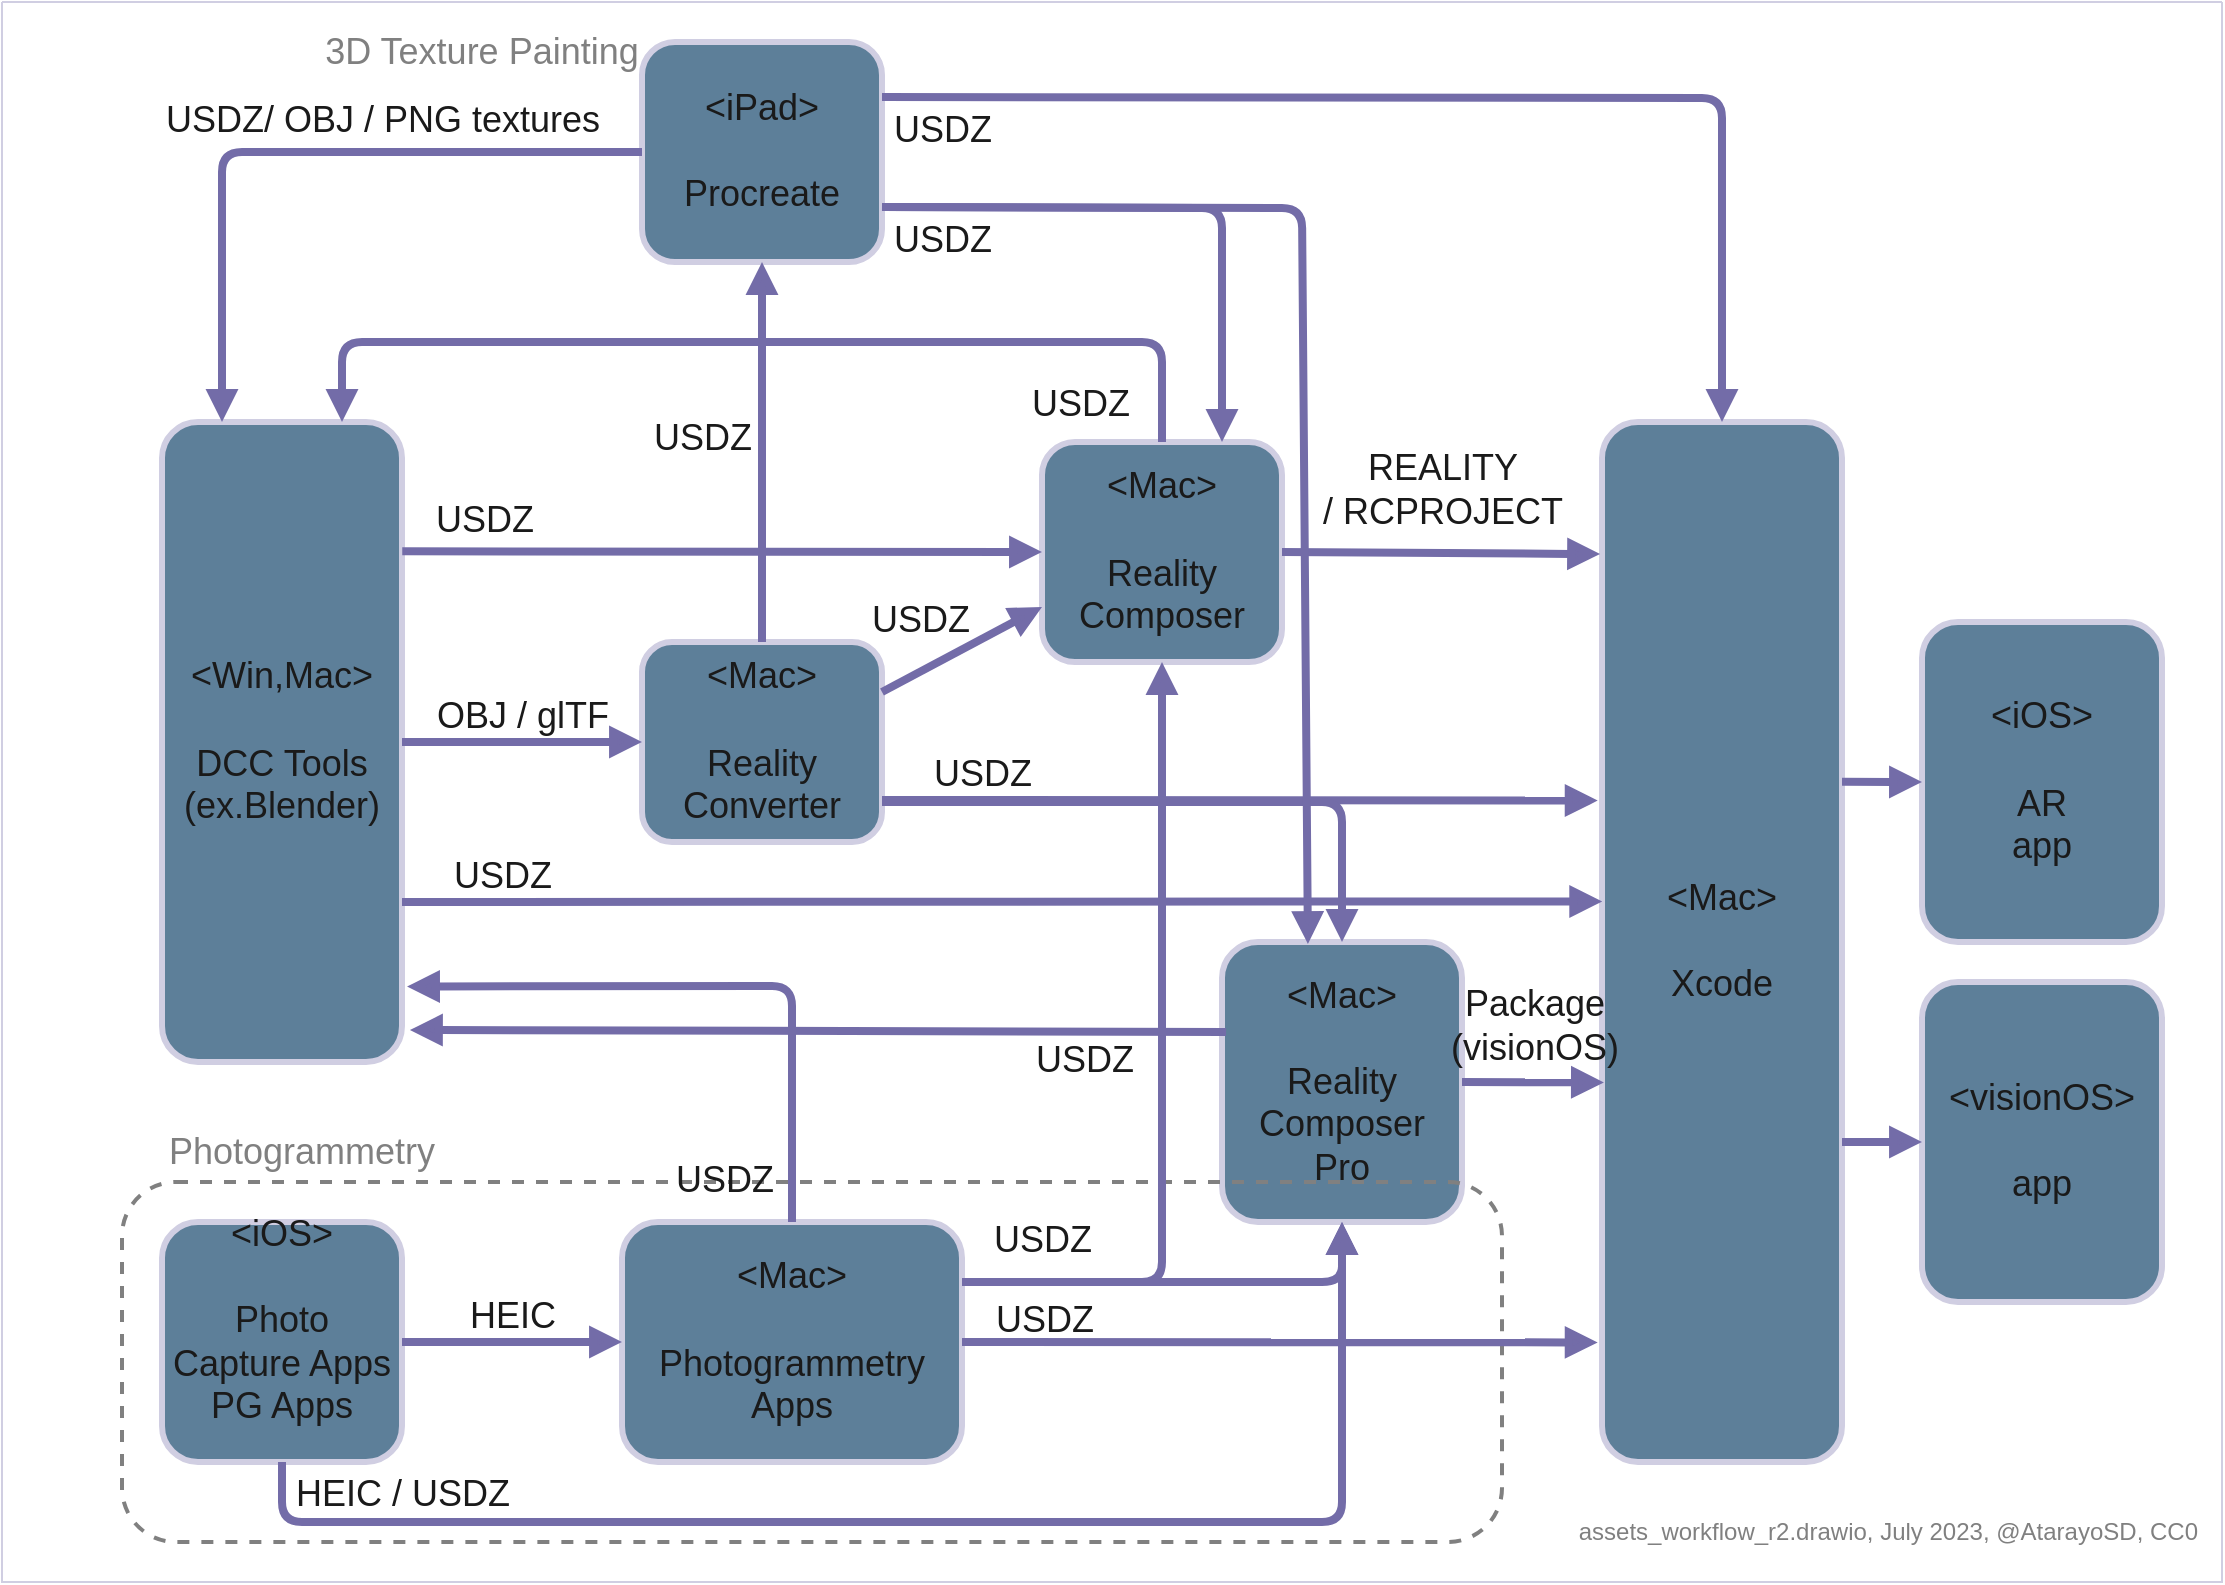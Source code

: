 <mxfile version="21.6.1" type="device">
  <diagram id="C5RBs43oDa-KdzZeNtuy" name="Page-1">
    <mxGraphModel dx="1234" dy="844" grid="1" gridSize="10" guides="1" tooltips="1" connect="1" arrows="1" fold="1" page="1" pageScale="1" pageWidth="1169" pageHeight="827" math="0" shadow="0">
      <root>
        <mxCell id="WIyWlLk6GJQsqaUBKTNV-0" />
        <mxCell id="WIyWlLk6GJQsqaUBKTNV-1" parent="WIyWlLk6GJQsqaUBKTNV-0" />
        <mxCell id="tVD_9pRI_shdXlnxGO-L-10" value="" style="swimlane;startSize=0;rounded=1;labelBackgroundColor=none;fillColor=#5D7F99;strokeColor=#D0CEE2;fontColor=#1A1A1A;" parent="WIyWlLk6GJQsqaUBKTNV-1" vertex="1">
          <mxGeometry x="40" y="20" width="1110" height="790" as="geometry" />
        </mxCell>
        <mxCell id="4o0ombR6q59JR-e9YiNX-0" value="&lt;font style=&quot;font-size: 18px&quot;&gt;&amp;lt;Mac&amp;gt;&lt;br&gt;&lt;br&gt;Reality&lt;br&gt;Composer&lt;br&gt;Pro&lt;br&gt;&lt;/font&gt;" style="rounded=1;whiteSpace=wrap;html=1;strokeWidth=3;labelBackgroundColor=none;fillColor=#5D7F99;strokeColor=#D0CEE2;fontColor=#1A1A1A;" vertex="1" parent="tVD_9pRI_shdXlnxGO-L-10">
          <mxGeometry x="610" y="470" width="120" height="140" as="geometry" />
        </mxCell>
        <mxCell id="RQq28LpHc_fImf_RmgB1-8" value="&lt;font style=&quot;font-size: 18px&quot;&gt;&amp;lt;iOS&amp;gt;&lt;br&gt;&lt;br&gt;AR&lt;br&gt;app&lt;br&gt;&lt;/font&gt;" style="rounded=1;whiteSpace=wrap;html=1;strokeWidth=3;labelBackgroundColor=none;fillColor=#5D7F99;strokeColor=#D0CEE2;fontColor=#1A1A1A;" parent="tVD_9pRI_shdXlnxGO-L-10" vertex="1">
          <mxGeometry x="960" y="310" width="120" height="160" as="geometry" />
        </mxCell>
        <mxCell id="4o0ombR6q59JR-e9YiNX-12" value="&lt;font style=&quot;font-size: 18px&quot;&gt;&amp;lt;visionOS&amp;gt;&lt;br&gt;&lt;br&gt;app&lt;br&gt;&lt;/font&gt;" style="rounded=1;whiteSpace=wrap;html=1;strokeWidth=3;labelBackgroundColor=none;fillColor=#5D7F99;strokeColor=#D0CEE2;fontColor=#1A1A1A;" vertex="1" parent="tVD_9pRI_shdXlnxGO-L-10">
          <mxGeometry x="960" y="490" width="120" height="160" as="geometry" />
        </mxCell>
        <mxCell id="4o0ombR6q59JR-e9YiNX-15" value="HEIC / USDZ" style="edgeLabel;html=1;align=center;verticalAlign=middle;resizable=0;points=[];fontSize=18;spacingBottom=23;rounded=1;labelBackgroundColor=none;fontColor=#1A1A1A;" vertex="1" connectable="0" parent="tVD_9pRI_shdXlnxGO-L-10">
          <mxGeometry x="200" y="757" as="geometry" />
        </mxCell>
        <mxCell id="RQq28LpHc_fImf_RmgB1-33" value="" style="rounded=1;whiteSpace=wrap;html=1;fontSize=18;strokeWidth=2;fillColor=none;dashed=1;labelBackgroundColor=none;strokeColor=#808080;fontColor=#1A1A1A;" parent="tVD_9pRI_shdXlnxGO-L-10" vertex="1">
          <mxGeometry x="60" y="590" width="690" height="180" as="geometry" />
        </mxCell>
        <mxCell id="tVD_9pRI_shdXlnxGO-L-0" value="assets_workflow_r2.drawio, July 2023, @AtarayoSD, CC0" style="text;html=1;strokeColor=none;fillColor=none;align=right;verticalAlign=middle;whiteSpace=wrap;rounded=1;labelBackgroundColor=none;fontColor=#808080;" parent="tVD_9pRI_shdXlnxGO-L-10" vertex="1">
          <mxGeometry x="760" y="750" width="340" height="30" as="geometry" />
        </mxCell>
        <mxCell id="4o0ombR6q59JR-e9YiNX-16" value="3D Texture Painting" style="text;html=1;strokeColor=none;fillColor=none;align=center;verticalAlign=middle;whiteSpace=wrap;rounded=1;dashed=1;fontSize=18;labelBackgroundColor=none;fontColor=#808080;" vertex="1" parent="tVD_9pRI_shdXlnxGO-L-10">
          <mxGeometry x="160" y="10" width="160" height="30" as="geometry" />
        </mxCell>
        <mxCell id="RQq28LpHc_fImf_RmgB1-0" value="&lt;font style=&quot;font-size: 18px&quot;&gt;&amp;lt;Win,Mac&amp;gt;&lt;br&gt;&lt;br&gt;DCC Tools&lt;br&gt;(ex.Blender)&lt;br&gt;&lt;/font&gt;" style="rounded=1;whiteSpace=wrap;html=1;strokeWidth=3;labelBackgroundColor=none;fillColor=#5D7F99;strokeColor=#D0CEE2;fontColor=#1A1A1A;" parent="WIyWlLk6GJQsqaUBKTNV-1" vertex="1">
          <mxGeometry x="120" y="230" width="120" height="320" as="geometry" />
        </mxCell>
        <mxCell id="RQq28LpHc_fImf_RmgB1-1" value="&lt;font style=&quot;font-size: 18px&quot;&gt;&amp;lt;Mac&amp;gt;&lt;br&gt;&lt;br&gt;Reality&lt;br&gt;Composer&lt;br&gt;&lt;/font&gt;" style="rounded=1;whiteSpace=wrap;html=1;strokeWidth=3;labelBackgroundColor=none;fillColor=#5D7F99;strokeColor=#D0CEE2;fontColor=#1A1A1A;" parent="WIyWlLk6GJQsqaUBKTNV-1" vertex="1">
          <mxGeometry x="560" y="240" width="120" height="110" as="geometry" />
        </mxCell>
        <mxCell id="RQq28LpHc_fImf_RmgB1-2" value="" style="endArrow=block;html=1;rounded=1;fontSize=18;exitX=1.001;exitY=0.202;exitDx=0;exitDy=0;entryX=0;entryY=0.5;entryDx=0;entryDy=0;strokeWidth=4;endFill=1;exitPerimeter=0;labelBackgroundColor=none;strokeColor=#736CA8;fontColor=default;" parent="WIyWlLk6GJQsqaUBKTNV-1" source="RQq28LpHc_fImf_RmgB1-0" target="RQq28LpHc_fImf_RmgB1-1" edge="1">
          <mxGeometry width="50" height="50" relative="1" as="geometry">
            <mxPoint x="540" y="660" as="sourcePoint" />
            <mxPoint x="590" y="610" as="targetPoint" />
          </mxGeometry>
        </mxCell>
        <mxCell id="RQq28LpHc_fImf_RmgB1-3" value="USDZ&lt;br&gt;" style="edgeLabel;html=1;align=center;verticalAlign=middle;resizable=0;points=[];fontSize=18;spacingBottom=23;rounded=1;labelBackgroundColor=none;fontColor=#1A1A1A;" parent="RQq28LpHc_fImf_RmgB1-2" vertex="1" connectable="0">
          <mxGeometry x="0.003" y="2" relative="1" as="geometry">
            <mxPoint x="-120" y="-3" as="offset" />
          </mxGeometry>
        </mxCell>
        <mxCell id="RQq28LpHc_fImf_RmgB1-4" value="&lt;font style=&quot;font-size: 18px&quot;&gt;&amp;lt;Mac&amp;gt;&lt;br&gt;&lt;br&gt;Reality&lt;br&gt;Converter&lt;br&gt;&lt;/font&gt;" style="rounded=1;whiteSpace=wrap;html=1;strokeWidth=3;labelBackgroundColor=none;fillColor=#5D7F99;strokeColor=#D0CEE2;fontColor=#1A1A1A;" parent="WIyWlLk6GJQsqaUBKTNV-1" vertex="1">
          <mxGeometry x="360" y="340" width="120" height="100" as="geometry" />
        </mxCell>
        <mxCell id="RQq28LpHc_fImf_RmgB1-5" value="&lt;font style=&quot;font-size: 18px&quot;&gt;&amp;lt;iOS&amp;gt;&lt;br&gt;&lt;br&gt;Photo&lt;br&gt;Capture Apps&lt;br&gt;PG Apps&lt;br&gt;&lt;br&gt;&lt;/font&gt;" style="rounded=1;whiteSpace=wrap;html=1;strokeWidth=3;labelBackgroundColor=none;fillColor=#5D7F99;strokeColor=#D0CEE2;fontColor=#1A1A1A;" parent="WIyWlLk6GJQsqaUBKTNV-1" vertex="1">
          <mxGeometry x="120" y="630" width="120" height="120" as="geometry" />
        </mxCell>
        <mxCell id="RQq28LpHc_fImf_RmgB1-6" value="&lt;font style=&quot;font-size: 18px&quot;&gt;&amp;lt;Mac&amp;gt;&lt;br&gt;&lt;br&gt;Photogrammetry&lt;br&gt;Apps&lt;br&gt;&lt;/font&gt;" style="rounded=1;whiteSpace=wrap;html=1;strokeWidth=3;labelBackgroundColor=none;fillColor=#5D7F99;strokeColor=#D0CEE2;fontColor=#1A1A1A;" parent="WIyWlLk6GJQsqaUBKTNV-1" vertex="1">
          <mxGeometry x="350" y="630" width="170" height="120" as="geometry" />
        </mxCell>
        <mxCell id="RQq28LpHc_fImf_RmgB1-7" value="&lt;font style=&quot;font-size: 18px&quot;&gt;&amp;lt;Mac&amp;gt;&lt;br&gt;&lt;br&gt;Xcode&lt;br&gt;&lt;/font&gt;" style="rounded=1;whiteSpace=wrap;html=1;strokeWidth=3;labelBackgroundColor=none;fillColor=#5D7F99;strokeColor=#D0CEE2;fontColor=#1A1A1A;" parent="WIyWlLk6GJQsqaUBKTNV-1" vertex="1">
          <mxGeometry x="840" y="230" width="120" height="520" as="geometry" />
        </mxCell>
        <mxCell id="RQq28LpHc_fImf_RmgB1-9" value="" style="endArrow=block;html=1;rounded=1;fontSize=18;exitX=0.5;exitY=0;exitDx=0;exitDy=0;entryX=0.75;entryY=0;entryDx=0;entryDy=0;strokeWidth=4;endFill=1;labelBackgroundColor=none;strokeColor=#736CA8;fontColor=default;" parent="WIyWlLk6GJQsqaUBKTNV-1" source="RQq28LpHc_fImf_RmgB1-1" target="RQq28LpHc_fImf_RmgB1-0" edge="1">
          <mxGeometry width="50" height="50" relative="1" as="geometry">
            <mxPoint x="690" y="190" as="sourcePoint" />
            <mxPoint x="990" y="190" as="targetPoint" />
            <Array as="points">
              <mxPoint x="620" y="190" />
              <mxPoint x="210" y="190" />
            </Array>
          </mxGeometry>
        </mxCell>
        <mxCell id="RQq28LpHc_fImf_RmgB1-11" value="" style="endArrow=block;html=1;rounded=1;fontSize=18;exitX=1;exitY=0.5;exitDx=0;exitDy=0;entryX=0;entryY=0.5;entryDx=0;entryDy=0;strokeWidth=4;endFill=1;labelBackgroundColor=none;strokeColor=#736CA8;fontColor=default;" parent="WIyWlLk6GJQsqaUBKTNV-1" source="RQq28LpHc_fImf_RmgB1-0" target="RQq28LpHc_fImf_RmgB1-4" edge="1">
          <mxGeometry width="50" height="50" relative="1" as="geometry">
            <mxPoint x="310" y="305" as="sourcePoint" />
            <mxPoint x="610" y="305" as="targetPoint" />
          </mxGeometry>
        </mxCell>
        <mxCell id="RQq28LpHc_fImf_RmgB1-12" value="OBJ / glTF" style="edgeLabel;html=1;align=center;verticalAlign=middle;resizable=0;points=[];fontSize=18;spacingBottom=23;rounded=1;labelBackgroundColor=none;fontColor=#1A1A1A;" parent="RQq28LpHc_fImf_RmgB1-11" vertex="1" connectable="0">
          <mxGeometry x="0.003" y="2" relative="1" as="geometry">
            <mxPoint as="offset" />
          </mxGeometry>
        </mxCell>
        <mxCell id="RQq28LpHc_fImf_RmgB1-13" value="" style="endArrow=block;html=1;rounded=1;fontSize=18;exitX=1;exitY=0.25;exitDx=0;exitDy=0;strokeWidth=4;endFill=1;entryX=0;entryY=0.75;entryDx=0;entryDy=0;labelBackgroundColor=none;strokeColor=#736CA8;fontColor=default;" parent="WIyWlLk6GJQsqaUBKTNV-1" source="RQq28LpHc_fImf_RmgB1-4" target="RQq28LpHc_fImf_RmgB1-1" edge="1">
          <mxGeometry width="50" height="50" relative="1" as="geometry">
            <mxPoint x="310" y="305" as="sourcePoint" />
            <mxPoint x="610" y="330" as="targetPoint" />
          </mxGeometry>
        </mxCell>
        <mxCell id="RQq28LpHc_fImf_RmgB1-14" value="USDZ&lt;br&gt;" style="edgeLabel;html=1;align=center;verticalAlign=middle;resizable=0;points=[];fontSize=18;spacingBottom=23;rounded=1;labelBackgroundColor=none;fontColor=#1A1A1A;" parent="RQq28LpHc_fImf_RmgB1-13" vertex="1" connectable="0">
          <mxGeometry x="0.003" y="2" relative="1" as="geometry">
            <mxPoint x="-20" y="-2" as="offset" />
          </mxGeometry>
        </mxCell>
        <mxCell id="RQq28LpHc_fImf_RmgB1-15" value="" style="endArrow=block;html=1;rounded=1;fontSize=18;exitX=1;exitY=0.5;exitDx=0;exitDy=0;strokeWidth=4;endFill=1;entryX=-0.008;entryY=0.127;entryDx=0;entryDy=0;entryPerimeter=0;labelBackgroundColor=none;strokeColor=#736CA8;fontColor=default;" parent="WIyWlLk6GJQsqaUBKTNV-1" source="RQq28LpHc_fImf_RmgB1-1" target="RQq28LpHc_fImf_RmgB1-7" edge="1">
          <mxGeometry width="50" height="50" relative="1" as="geometry">
            <mxPoint x="780" y="227.5" as="sourcePoint" />
            <mxPoint x="860" y="150" as="targetPoint" />
          </mxGeometry>
        </mxCell>
        <mxCell id="RQq28LpHc_fImf_RmgB1-16" value="REALITY&lt;br&gt;/ RCPROJECT" style="edgeLabel;html=1;align=center;verticalAlign=middle;resizable=0;points=[];fontSize=18;spacingBottom=52;rounded=1;labelBackgroundColor=none;fontColor=#1A1A1A;" parent="RQq28LpHc_fImf_RmgB1-15" vertex="1" connectable="0">
          <mxGeometry x="0.003" y="2" relative="1" as="geometry">
            <mxPoint y="-4" as="offset" />
          </mxGeometry>
        </mxCell>
        <mxCell id="RQq28LpHc_fImf_RmgB1-17" value="" style="endArrow=block;html=1;rounded=1;fontSize=18;strokeWidth=4;endFill=1;entryX=0.001;entryY=0.461;entryDx=0;entryDy=0;exitX=1;exitY=0.75;exitDx=0;exitDy=0;entryPerimeter=0;labelBackgroundColor=none;strokeColor=#736CA8;fontColor=default;" parent="WIyWlLk6GJQsqaUBKTNV-1" source="RQq28LpHc_fImf_RmgB1-0" target="RQq28LpHc_fImf_RmgB1-7" edge="1">
          <mxGeometry width="50" height="50" relative="1" as="geometry">
            <mxPoint x="360" y="510" as="sourcePoint" />
            <mxPoint x="600" y="637.5" as="targetPoint" />
          </mxGeometry>
        </mxCell>
        <mxCell id="RQq28LpHc_fImf_RmgB1-18" value="USDZ&lt;br&gt;" style="edgeLabel;html=1;align=center;verticalAlign=middle;resizable=0;points=[];fontSize=18;spacingBottom=23;rounded=1;labelBackgroundColor=none;fontColor=#1A1A1A;" parent="RQq28LpHc_fImf_RmgB1-17" vertex="1" connectable="0">
          <mxGeometry x="0.003" y="2" relative="1" as="geometry">
            <mxPoint x="-251" as="offset" />
          </mxGeometry>
        </mxCell>
        <mxCell id="RQq28LpHc_fImf_RmgB1-20" value="" style="endArrow=block;html=1;rounded=1;fontSize=18;strokeWidth=4;endFill=1;entryX=-0.018;entryY=0.885;entryDx=0;entryDy=0;exitX=1;exitY=0.5;exitDx=0;exitDy=0;entryPerimeter=0;labelBackgroundColor=none;strokeColor=#736CA8;fontColor=default;" parent="WIyWlLk6GJQsqaUBKTNV-1" source="RQq28LpHc_fImf_RmgB1-6" target="RQq28LpHc_fImf_RmgB1-7" edge="1">
          <mxGeometry width="50" height="50" relative="1" as="geometry">
            <mxPoint x="560" y="677.5" as="sourcePoint" />
            <mxPoint x="1060" y="670" as="targetPoint" />
          </mxGeometry>
        </mxCell>
        <mxCell id="RQq28LpHc_fImf_RmgB1-21" value="USDZ&lt;br&gt;" style="edgeLabel;html=1;align=center;verticalAlign=middle;resizable=0;points=[];fontSize=18;spacingBottom=23;rounded=1;labelBackgroundColor=none;fontColor=#1A1A1A;" parent="RQq28LpHc_fImf_RmgB1-20" vertex="1" connectable="0">
          <mxGeometry x="0.003" y="2" relative="1" as="geometry">
            <mxPoint x="-119" y="2" as="offset" />
          </mxGeometry>
        </mxCell>
        <mxCell id="RQq28LpHc_fImf_RmgB1-22" value="" style="endArrow=block;html=1;rounded=1;fontSize=18;strokeWidth=4;endFill=1;entryX=0.5;entryY=1;entryDx=0;entryDy=0;exitX=1;exitY=0.25;exitDx=0;exitDy=0;labelBackgroundColor=none;strokeColor=#736CA8;fontColor=default;" parent="WIyWlLk6GJQsqaUBKTNV-1" source="RQq28LpHc_fImf_RmgB1-6" target="RQq28LpHc_fImf_RmgB1-1" edge="1">
          <mxGeometry width="50" height="50" relative="1" as="geometry">
            <mxPoint x="530" y="700" as="sourcePoint" />
            <mxPoint x="810" y="537.5" as="targetPoint" />
            <Array as="points">
              <mxPoint x="620" y="660" />
            </Array>
          </mxGeometry>
        </mxCell>
        <mxCell id="RQq28LpHc_fImf_RmgB1-23" value="USDZ&lt;br&gt;" style="edgeLabel;html=1;align=center;verticalAlign=middle;resizable=0;points=[];fontSize=18;spacingBottom=23;rounded=1;labelBackgroundColor=none;fontColor=#1A1A1A;" parent="RQq28LpHc_fImf_RmgB1-22" vertex="1" connectable="0">
          <mxGeometry x="0.003" y="2" relative="1" as="geometry">
            <mxPoint x="-58" y="96" as="offset" />
          </mxGeometry>
        </mxCell>
        <mxCell id="RQq28LpHc_fImf_RmgB1-24" value="" style="endArrow=block;html=1;rounded=1;fontSize=18;strokeWidth=4;endFill=1;entryX=1.021;entryY=0.882;entryDx=0;entryDy=0;exitX=0.5;exitY=0;exitDx=0;exitDy=0;entryPerimeter=0;labelBackgroundColor=none;strokeColor=#736CA8;fontColor=default;" parent="WIyWlLk6GJQsqaUBKTNV-1" source="RQq28LpHc_fImf_RmgB1-6" target="RQq28LpHc_fImf_RmgB1-0" edge="1">
          <mxGeometry width="50" height="50" relative="1" as="geometry">
            <mxPoint x="530" y="670" as="sourcePoint" />
            <mxPoint x="670" y="360" as="targetPoint" />
            <Array as="points">
              <mxPoint x="435" y="512" />
            </Array>
          </mxGeometry>
        </mxCell>
        <mxCell id="RQq28LpHc_fImf_RmgB1-25" value="USDZ&lt;br&gt;" style="edgeLabel;html=1;align=center;verticalAlign=middle;resizable=0;points=[];fontSize=18;spacingBottom=23;rounded=1;labelBackgroundColor=none;fontColor=#1A1A1A;" parent="RQq28LpHc_fImf_RmgB1-24" vertex="1" connectable="0">
          <mxGeometry x="0.003" y="2" relative="1" as="geometry">
            <mxPoint x="3" y="106" as="offset" />
          </mxGeometry>
        </mxCell>
        <mxCell id="RQq28LpHc_fImf_RmgB1-26" value="" style="endArrow=block;html=1;rounded=1;fontSize=18;strokeWidth=4;endFill=1;entryX=-0.018;entryY=0.364;entryDx=0;entryDy=0;entryPerimeter=0;labelBackgroundColor=none;strokeColor=#736CA8;fontColor=default;" parent="WIyWlLk6GJQsqaUBKTNV-1" target="RQq28LpHc_fImf_RmgB1-7" edge="1">
          <mxGeometry width="50" height="50" relative="1" as="geometry">
            <mxPoint x="480" y="419" as="sourcePoint" />
            <mxPoint x="610" y="332.5" as="targetPoint" />
          </mxGeometry>
        </mxCell>
        <mxCell id="RQq28LpHc_fImf_RmgB1-27" value="USDZ&lt;br&gt;" style="edgeLabel;html=1;align=center;verticalAlign=middle;resizable=0;points=[];fontSize=18;spacingBottom=23;rounded=1;labelBackgroundColor=none;fontColor=#1A1A1A;" parent="RQq28LpHc_fImf_RmgB1-26" vertex="1" connectable="0">
          <mxGeometry x="0.003" y="2" relative="1" as="geometry">
            <mxPoint x="-130" as="offset" />
          </mxGeometry>
        </mxCell>
        <mxCell id="RQq28LpHc_fImf_RmgB1-29" value="" style="endArrow=block;html=1;rounded=1;fontSize=18;strokeWidth=4;endFill=1;entryX=0;entryY=0.5;entryDx=0;entryDy=0;exitX=1;exitY=0.5;exitDx=0;exitDy=0;labelBackgroundColor=none;strokeColor=#736CA8;fontColor=default;" parent="WIyWlLk6GJQsqaUBKTNV-1" source="RQq28LpHc_fImf_RmgB1-5" target="RQq28LpHc_fImf_RmgB1-6" edge="1">
          <mxGeometry width="50" height="50" relative="1" as="geometry">
            <mxPoint x="470" y="640" as="sourcePoint" />
            <mxPoint x="310" y="560" as="targetPoint" />
          </mxGeometry>
        </mxCell>
        <mxCell id="RQq28LpHc_fImf_RmgB1-30" value="HEIC" style="edgeLabel;html=1;align=center;verticalAlign=middle;resizable=0;points=[];fontSize=18;spacingBottom=23;rounded=1;labelBackgroundColor=none;fontColor=#1A1A1A;" parent="RQq28LpHc_fImf_RmgB1-29" vertex="1" connectable="0">
          <mxGeometry x="0.003" y="2" relative="1" as="geometry">
            <mxPoint as="offset" />
          </mxGeometry>
        </mxCell>
        <mxCell id="RQq28LpHc_fImf_RmgB1-31" value="" style="endArrow=block;html=1;rounded=1;fontSize=18;strokeWidth=4;endFill=1;entryX=0;entryY=0.5;entryDx=0;entryDy=0;labelBackgroundColor=none;strokeColor=#736CA8;fontColor=default;exitX=1;exitY=0.346;exitDx=0;exitDy=0;exitPerimeter=0;" parent="WIyWlLk6GJQsqaUBKTNV-1" edge="1" target="RQq28LpHc_fImf_RmgB1-8" source="RQq28LpHc_fImf_RmgB1-7">
          <mxGeometry width="50" height="50" relative="1" as="geometry">
            <mxPoint x="960" y="470" as="sourcePoint" />
            <mxPoint x="1000.0" y="469.69" as="targetPoint" />
          </mxGeometry>
        </mxCell>
        <mxCell id="RQq28LpHc_fImf_RmgB1-34" value="Photogrammetry" style="text;html=1;strokeColor=none;fillColor=none;align=center;verticalAlign=middle;whiteSpace=wrap;rounded=1;dashed=1;fontSize=18;labelBackgroundColor=none;fontColor=#808080;" parent="WIyWlLk6GJQsqaUBKTNV-1" vertex="1">
          <mxGeometry x="110" y="580" width="160" height="30" as="geometry" />
        </mxCell>
        <mxCell id="tVD_9pRI_shdXlnxGO-L-1" value="&lt;font style=&quot;font-size: 18px&quot;&gt;&amp;lt;iPad&amp;gt;&lt;br&gt;&lt;br&gt;Procreate&lt;br&gt;&lt;/font&gt;" style="rounded=1;whiteSpace=wrap;html=1;strokeWidth=3;labelBackgroundColor=none;fillColor=#5D7F99;strokeColor=#D0CEE2;fontColor=#1A1A1A;" parent="WIyWlLk6GJQsqaUBKTNV-1" vertex="1">
          <mxGeometry x="360" y="40" width="120" height="110" as="geometry" />
        </mxCell>
        <mxCell id="tVD_9pRI_shdXlnxGO-L-2" value="" style="endArrow=block;html=1;rounded=1;fontSize=18;exitX=0.5;exitY=0;exitDx=0;exitDy=0;strokeWidth=4;endFill=1;entryX=0.5;entryY=1;entryDx=0;entryDy=0;labelBackgroundColor=none;strokeColor=#736CA8;fontColor=default;" parent="WIyWlLk6GJQsqaUBKTNV-1" source="RQq28LpHc_fImf_RmgB1-4" target="tVD_9pRI_shdXlnxGO-L-1" edge="1">
          <mxGeometry width="50" height="50" relative="1" as="geometry">
            <mxPoint x="420" y="252.5" as="sourcePoint" />
            <mxPoint x="500" y="210" as="targetPoint" />
          </mxGeometry>
        </mxCell>
        <mxCell id="tVD_9pRI_shdXlnxGO-L-3" value="USDZ&lt;br&gt;" style="edgeLabel;html=1;align=center;verticalAlign=middle;resizable=0;points=[];fontSize=18;spacingBottom=23;rounded=1;labelBackgroundColor=none;fontColor=#1A1A1A;" parent="tVD_9pRI_shdXlnxGO-L-2" vertex="1" connectable="0">
          <mxGeometry x="0.003" y="2" relative="1" as="geometry">
            <mxPoint x="-28" y="5" as="offset" />
          </mxGeometry>
        </mxCell>
        <mxCell id="tVD_9pRI_shdXlnxGO-L-4" value="" style="endArrow=block;html=1;rounded=1;fontSize=18;exitX=0;exitY=0.5;exitDx=0;exitDy=0;strokeWidth=4;endFill=1;entryX=0.25;entryY=0;entryDx=0;entryDy=0;labelBackgroundColor=none;strokeColor=#736CA8;fontColor=default;" parent="WIyWlLk6GJQsqaUBKTNV-1" source="tVD_9pRI_shdXlnxGO-L-1" target="RQq28LpHc_fImf_RmgB1-0" edge="1">
          <mxGeometry width="50" height="50" relative="1" as="geometry">
            <mxPoint x="290" y="220" as="sourcePoint" />
            <mxPoint x="290" y="30" as="targetPoint" />
            <Array as="points">
              <mxPoint x="150" y="95" />
            </Array>
          </mxGeometry>
        </mxCell>
        <mxCell id="tVD_9pRI_shdXlnxGO-L-5" value="USDZ/ OBJ / PNG textures" style="edgeLabel;html=1;align=center;verticalAlign=middle;resizable=0;points=[];fontSize=18;spacingBottom=23;rounded=1;labelBackgroundColor=none;fontColor=#1A1A1A;" parent="tVD_9pRI_shdXlnxGO-L-4" vertex="1" connectable="0">
          <mxGeometry x="0.003" y="2" relative="1" as="geometry">
            <mxPoint x="43" y="-7" as="offset" />
          </mxGeometry>
        </mxCell>
        <mxCell id="tVD_9pRI_shdXlnxGO-L-6" value="" style="endArrow=block;html=1;rounded=1;fontSize=18;exitX=1;exitY=0.75;exitDx=0;exitDy=0;strokeWidth=4;endFill=1;entryX=0.75;entryY=0;entryDx=0;entryDy=0;labelBackgroundColor=none;strokeColor=#736CA8;fontColor=default;" parent="WIyWlLk6GJQsqaUBKTNV-1" source="tVD_9pRI_shdXlnxGO-L-1" target="RQq28LpHc_fImf_RmgB1-1" edge="1">
          <mxGeometry width="50" height="50" relative="1" as="geometry">
            <mxPoint x="760" y="210" as="sourcePoint" />
            <mxPoint x="760" y="20" as="targetPoint" />
            <Array as="points">
              <mxPoint x="650" y="123" />
            </Array>
          </mxGeometry>
        </mxCell>
        <mxCell id="tVD_9pRI_shdXlnxGO-L-7" value="USDZ&lt;br&gt;" style="edgeLabel;html=1;align=center;verticalAlign=middle;resizable=0;points=[];fontSize=18;spacingBottom=23;rounded=1;labelBackgroundColor=none;fontColor=#1A1A1A;" parent="tVD_9pRI_shdXlnxGO-L-6" vertex="1" connectable="0">
          <mxGeometry x="0.003" y="2" relative="1" as="geometry">
            <mxPoint x="-114" y="29" as="offset" />
          </mxGeometry>
        </mxCell>
        <mxCell id="tVD_9pRI_shdXlnxGO-L-8" value="" style="endArrow=block;html=1;rounded=1;fontSize=18;exitX=1;exitY=0.25;exitDx=0;exitDy=0;strokeWidth=4;endFill=1;entryX=0.5;entryY=0;entryDx=0;entryDy=0;labelBackgroundColor=none;strokeColor=#736CA8;fontColor=default;" parent="WIyWlLk6GJQsqaUBKTNV-1" source="tVD_9pRI_shdXlnxGO-L-1" target="RQq28LpHc_fImf_RmgB1-7" edge="1">
          <mxGeometry width="50" height="50" relative="1" as="geometry">
            <mxPoint x="940" y="210" as="sourcePoint" />
            <mxPoint x="940" y="20" as="targetPoint" />
            <Array as="points">
              <mxPoint x="900" y="68" />
            </Array>
          </mxGeometry>
        </mxCell>
        <mxCell id="tVD_9pRI_shdXlnxGO-L-9" value="USDZ&lt;br&gt;" style="edgeLabel;html=1;align=center;verticalAlign=middle;resizable=0;points=[];fontSize=18;spacingBottom=23;rounded=1;labelBackgroundColor=none;fontColor=#1A1A1A;" parent="tVD_9pRI_shdXlnxGO-L-8" vertex="1" connectable="0">
          <mxGeometry x="0.003" y="2" relative="1" as="geometry">
            <mxPoint x="-262" y="29" as="offset" />
          </mxGeometry>
        </mxCell>
        <mxCell id="4o0ombR6q59JR-e9YiNX-2" value="" style="endArrow=block;html=1;rounded=1;fontSize=18;strokeWidth=4;endFill=1;entryX=0.5;entryY=1;entryDx=0;entryDy=0;labelBackgroundColor=none;strokeColor=#736CA8;fontColor=default;exitX=1;exitY=0.25;exitDx=0;exitDy=0;" edge="1" parent="WIyWlLk6GJQsqaUBKTNV-1" source="RQq28LpHc_fImf_RmgB1-6" target="4o0ombR6q59JR-e9YiNX-0">
          <mxGeometry width="50" height="50" relative="1" as="geometry">
            <mxPoint x="540" y="660" as="sourcePoint" />
            <mxPoint x="630" y="360" as="targetPoint" />
            <Array as="points">
              <mxPoint x="710" y="660" />
            </Array>
          </mxGeometry>
        </mxCell>
        <mxCell id="4o0ombR6q59JR-e9YiNX-4" value="" style="endArrow=block;html=1;rounded=1;fontSize=18;strokeWidth=4;endFill=1;entryX=0.5;entryY=0;entryDx=0;entryDy=0;labelBackgroundColor=none;strokeColor=#736CA8;fontColor=default;" edge="1" parent="WIyWlLk6GJQsqaUBKTNV-1" target="4o0ombR6q59JR-e9YiNX-0">
          <mxGeometry width="50" height="50" relative="1" as="geometry">
            <mxPoint x="480" y="420" as="sourcePoint" />
            <mxPoint x="720" y="640" as="targetPoint" />
            <Array as="points">
              <mxPoint x="710" y="420" />
            </Array>
          </mxGeometry>
        </mxCell>
        <mxCell id="4o0ombR6q59JR-e9YiNX-6" value="" style="endArrow=block;html=1;rounded=1;fontSize=18;exitX=1;exitY=0.5;exitDx=0;exitDy=0;strokeWidth=4;endFill=1;labelBackgroundColor=none;strokeColor=#736CA8;fontColor=default;entryX=0.008;entryY=0.635;entryDx=0;entryDy=0;entryPerimeter=0;" edge="1" parent="WIyWlLk6GJQsqaUBKTNV-1" source="4o0ombR6q59JR-e9YiNX-0" target="RQq28LpHc_fImf_RmgB1-7">
          <mxGeometry width="50" height="50" relative="1" as="geometry">
            <mxPoint x="690" y="305" as="sourcePoint" />
            <mxPoint x="849" y="306" as="targetPoint" />
          </mxGeometry>
        </mxCell>
        <mxCell id="4o0ombR6q59JR-e9YiNX-7" value="Package&lt;br&gt;(visionOS)" style="edgeLabel;html=1;align=center;verticalAlign=middle;resizable=0;points=[];fontSize=18;spacingBottom=52;rounded=1;labelBackgroundColor=none;fontColor=#1A1A1A;" vertex="1" connectable="0" parent="4o0ombR6q59JR-e9YiNX-6">
          <mxGeometry x="0.003" y="2" relative="1" as="geometry">
            <mxPoint as="offset" />
          </mxGeometry>
        </mxCell>
        <mxCell id="4o0ombR6q59JR-e9YiNX-8" value="" style="endArrow=block;html=1;rounded=1;fontSize=18;exitX=1;exitY=0.75;exitDx=0;exitDy=0;strokeWidth=4;endFill=1;entryX=0.358;entryY=0.007;entryDx=0;entryDy=0;labelBackgroundColor=none;strokeColor=#736CA8;fontColor=default;entryPerimeter=0;" edge="1" parent="WIyWlLk6GJQsqaUBKTNV-1" source="tVD_9pRI_shdXlnxGO-L-1" target="4o0ombR6q59JR-e9YiNX-0">
          <mxGeometry width="50" height="50" relative="1" as="geometry">
            <mxPoint x="490" y="133" as="sourcePoint" />
            <mxPoint x="660" y="250" as="targetPoint" />
            <Array as="points">
              <mxPoint x="690" y="123" />
            </Array>
          </mxGeometry>
        </mxCell>
        <mxCell id="4o0ombR6q59JR-e9YiNX-9" value="USDZ&lt;br&gt;" style="edgeLabel;html=1;align=center;verticalAlign=middle;resizable=0;points=[];fontSize=18;spacingBottom=23;rounded=1;labelBackgroundColor=none;fontColor=#1A1A1A;" vertex="1" connectable="0" parent="4o0ombR6q59JR-e9YiNX-8">
          <mxGeometry x="0.003" y="2" relative="1" as="geometry">
            <mxPoint x="-114" y="29" as="offset" />
          </mxGeometry>
        </mxCell>
        <mxCell id="4o0ombR6q59JR-e9YiNX-10" value="" style="endArrow=block;html=1;rounded=1;fontSize=18;exitX=0.017;exitY=0.321;exitDx=0;exitDy=0;entryX=1.033;entryY=0.95;entryDx=0;entryDy=0;strokeWidth=4;endFill=1;exitPerimeter=0;labelBackgroundColor=none;strokeColor=#736CA8;fontColor=default;entryPerimeter=0;" edge="1" parent="WIyWlLk6GJQsqaUBKTNV-1" source="4o0ombR6q59JR-e9YiNX-0" target="RQq28LpHc_fImf_RmgB1-0">
          <mxGeometry width="50" height="50" relative="1" as="geometry">
            <mxPoint x="250" y="305" as="sourcePoint" />
            <mxPoint x="570" y="305" as="targetPoint" />
          </mxGeometry>
        </mxCell>
        <mxCell id="4o0ombR6q59JR-e9YiNX-11" value="USDZ&lt;br&gt;" style="edgeLabel;html=1;align=center;verticalAlign=middle;resizable=0;points=[];fontSize=18;spacingBottom=23;rounded=1;labelBackgroundColor=none;fontColor=#1A1A1A;" vertex="1" connectable="0" parent="4o0ombR6q59JR-e9YiNX-10">
          <mxGeometry x="0.003" y="2" relative="1" as="geometry">
            <mxPoint x="133" y="24" as="offset" />
          </mxGeometry>
        </mxCell>
        <mxCell id="4o0ombR6q59JR-e9YiNX-13" value="" style="endArrow=block;html=1;rounded=1;fontSize=18;strokeWidth=4;endFill=1;labelBackgroundColor=none;strokeColor=#736CA8;fontColor=default;" edge="1" parent="WIyWlLk6GJQsqaUBKTNV-1" target="4o0ombR6q59JR-e9YiNX-12">
          <mxGeometry width="50" height="50" relative="1" as="geometry">
            <mxPoint x="960" y="590" as="sourcePoint" />
            <mxPoint x="1010" y="420" as="targetPoint" />
          </mxGeometry>
        </mxCell>
        <mxCell id="4o0ombR6q59JR-e9YiNX-14" value="" style="endArrow=block;html=1;rounded=1;fontSize=18;exitX=0.5;exitY=1;exitDx=0;exitDy=0;entryX=0.5;entryY=1;entryDx=0;entryDy=0;strokeWidth=4;endFill=1;labelBackgroundColor=none;strokeColor=#736CA8;fontColor=default;" edge="1" parent="WIyWlLk6GJQsqaUBKTNV-1" source="RQq28LpHc_fImf_RmgB1-5" target="4o0ombR6q59JR-e9YiNX-0">
          <mxGeometry width="50" height="50" relative="1" as="geometry">
            <mxPoint x="630" y="250" as="sourcePoint" />
            <mxPoint x="220" y="240" as="targetPoint" />
            <Array as="points">
              <mxPoint x="180" y="780" />
              <mxPoint x="710" y="780" />
            </Array>
          </mxGeometry>
        </mxCell>
      </root>
    </mxGraphModel>
  </diagram>
</mxfile>
